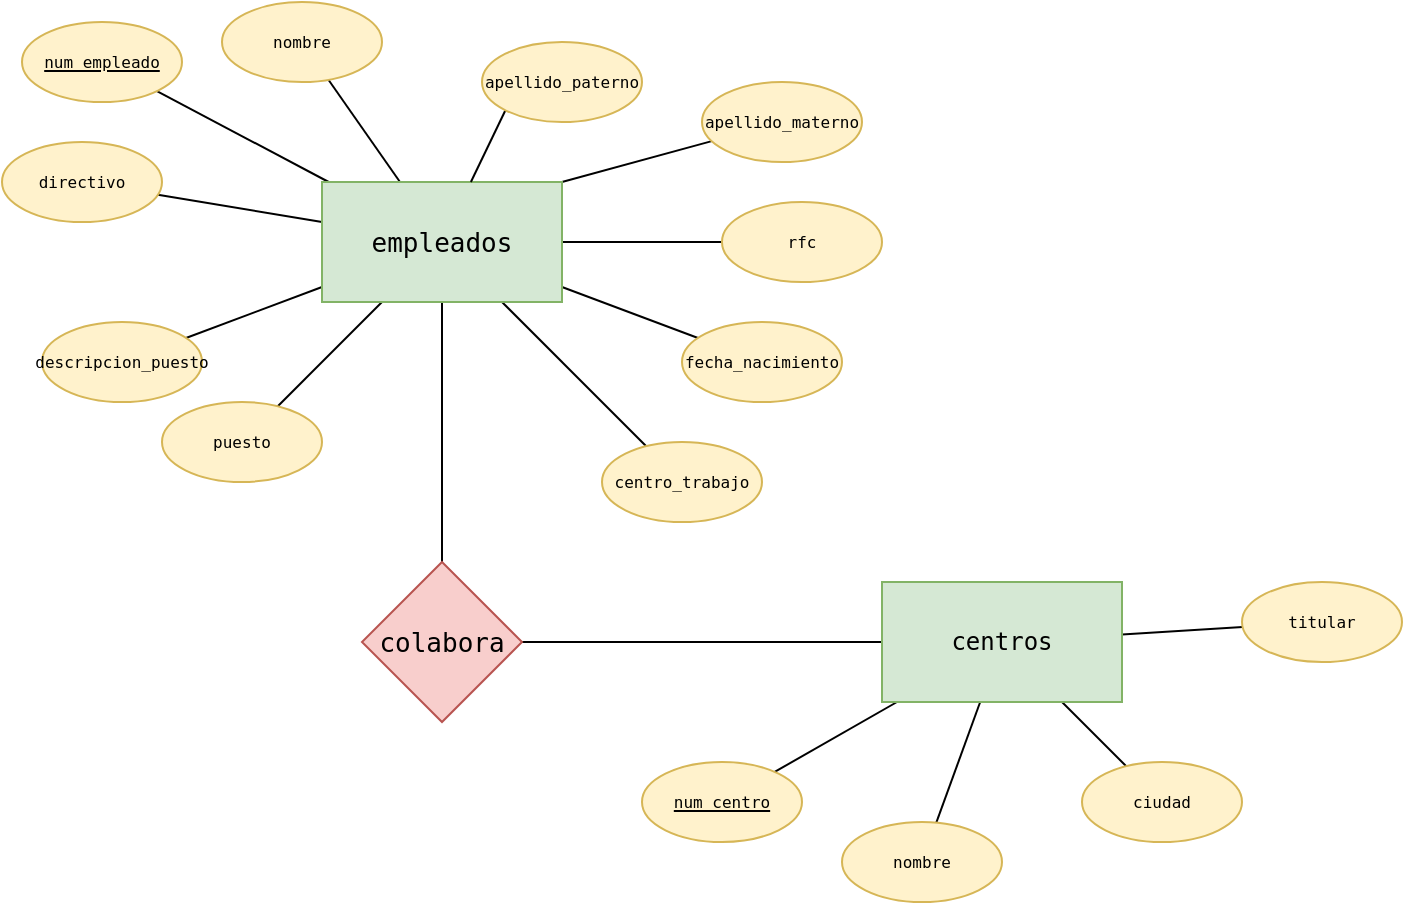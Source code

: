 <mxfile version="24.7.6">
  <diagram name="Página-1" id="Jx-Cr21jr8irGLXOOyPi">
    <mxGraphModel dx="1035" dy="600" grid="1" gridSize="10" guides="1" tooltips="1" connect="1" arrows="1" fold="1" page="1" pageScale="1" pageWidth="850" pageHeight="1100" math="0" shadow="0">
      <root>
        <mxCell id="0" />
        <mxCell id="1" parent="0" />
        <mxCell id="u9mKOHVxwRh-RmLvf2e5-12" style="rounded=0;orthogonalLoop=1;jettySize=auto;html=1;endArrow=none;endFill=0;" edge="1" parent="1" source="u9mKOHVxwRh-RmLvf2e5-1" target="u9mKOHVxwRh-RmLvf2e5-2">
          <mxGeometry relative="1" as="geometry" />
        </mxCell>
        <mxCell id="u9mKOHVxwRh-RmLvf2e5-13" style="rounded=0;orthogonalLoop=1;jettySize=auto;html=1;endArrow=none;endFill=0;" edge="1" parent="1" source="u9mKOHVxwRh-RmLvf2e5-1" target="u9mKOHVxwRh-RmLvf2e5-3">
          <mxGeometry relative="1" as="geometry" />
        </mxCell>
        <mxCell id="u9mKOHVxwRh-RmLvf2e5-14" style="rounded=0;orthogonalLoop=1;jettySize=auto;html=1;endArrow=none;endFill=0;" edge="1" parent="1" source="u9mKOHVxwRh-RmLvf2e5-1" target="u9mKOHVxwRh-RmLvf2e5-5">
          <mxGeometry relative="1" as="geometry" />
        </mxCell>
        <mxCell id="u9mKOHVxwRh-RmLvf2e5-15" style="rounded=0;orthogonalLoop=1;jettySize=auto;html=1;endArrow=none;endFill=0;" edge="1" parent="1" source="u9mKOHVxwRh-RmLvf2e5-1" target="u9mKOHVxwRh-RmLvf2e5-7">
          <mxGeometry relative="1" as="geometry" />
        </mxCell>
        <mxCell id="u9mKOHVxwRh-RmLvf2e5-16" style="rounded=0;orthogonalLoop=1;jettySize=auto;html=1;endArrow=none;endFill=0;" edge="1" parent="1" source="u9mKOHVxwRh-RmLvf2e5-1" target="u9mKOHVxwRh-RmLvf2e5-4">
          <mxGeometry relative="1" as="geometry" />
        </mxCell>
        <mxCell id="u9mKOHVxwRh-RmLvf2e5-18" style="rounded=0;orthogonalLoop=1;jettySize=auto;html=1;endArrow=none;endFill=0;" edge="1" parent="1" source="u9mKOHVxwRh-RmLvf2e5-1" target="u9mKOHVxwRh-RmLvf2e5-11">
          <mxGeometry relative="1" as="geometry" />
        </mxCell>
        <mxCell id="u9mKOHVxwRh-RmLvf2e5-19" style="rounded=0;orthogonalLoop=1;jettySize=auto;html=1;endArrow=none;endFill=0;" edge="1" parent="1" source="u9mKOHVxwRh-RmLvf2e5-1" target="u9mKOHVxwRh-RmLvf2e5-10">
          <mxGeometry relative="1" as="geometry" />
        </mxCell>
        <mxCell id="u9mKOHVxwRh-RmLvf2e5-20" style="rounded=0;orthogonalLoop=1;jettySize=auto;html=1;endArrow=none;endFill=0;" edge="1" parent="1" source="u9mKOHVxwRh-RmLvf2e5-1" target="u9mKOHVxwRh-RmLvf2e5-6">
          <mxGeometry relative="1" as="geometry" />
        </mxCell>
        <mxCell id="u9mKOHVxwRh-RmLvf2e5-24" style="rounded=0;orthogonalLoop=1;jettySize=auto;html=1;exitX=1;exitY=0;exitDx=0;exitDy=0;endArrow=none;endFill=0;" edge="1" parent="1" source="u9mKOHVxwRh-RmLvf2e5-1" target="u9mKOHVxwRh-RmLvf2e5-8">
          <mxGeometry relative="1" as="geometry" />
        </mxCell>
        <mxCell id="u9mKOHVxwRh-RmLvf2e5-26" style="edgeStyle=orthogonalEdgeStyle;rounded=0;orthogonalLoop=1;jettySize=auto;html=1;endArrow=none;endFill=0;" edge="1" parent="1" source="u9mKOHVxwRh-RmLvf2e5-1" target="u9mKOHVxwRh-RmLvf2e5-25">
          <mxGeometry relative="1" as="geometry" />
        </mxCell>
        <mxCell id="u9mKOHVxwRh-RmLvf2e5-1" value="&lt;span style=&quot;font-family: monospace; font-size: 13px;&quot;&gt;&lt;span style=&quot;color: rgb(0, 0, 0); font-size: 13px;&quot;&gt;empleados&lt;/span&gt;&lt;br style=&quot;font-size: 13px;&quot;&gt;&lt;/span&gt;" style="rounded=0;whiteSpace=wrap;html=1;fillColor=#d5e8d4;strokeColor=#82b366;fontSize=13;labelBackgroundColor=none;" vertex="1" parent="1">
          <mxGeometry x="230" y="250" width="120" height="60" as="geometry" />
        </mxCell>
        <mxCell id="u9mKOHVxwRh-RmLvf2e5-2" value="&lt;span style=&quot;font-family: monospace; font-size: 8px;&quot;&gt;&lt;span style=&quot;color: rgb(0, 0, 0); font-size: 8px;&quot;&gt;rfc&lt;/span&gt;&lt;br style=&quot;font-size: 8px;&quot;&gt;&lt;/span&gt;" style="ellipse;whiteSpace=wrap;html=1;fillColor=#fff2cc;strokeColor=#d6b656;fontSize=8;labelBackgroundColor=none;" vertex="1" parent="1">
          <mxGeometry x="430" y="260" width="80" height="40" as="geometry" />
        </mxCell>
        <mxCell id="u9mKOHVxwRh-RmLvf2e5-3" value="&lt;span style=&quot;font-family: monospace; font-size: 8px;&quot;&gt;&lt;span style=&quot;color: rgb(0, 0, 0); font-size: 8px;&quot;&gt;directivo&lt;/span&gt;&lt;br style=&quot;font-size: 8px;&quot;&gt;&lt;/span&gt;" style="ellipse;whiteSpace=wrap;html=1;fillColor=#fff2cc;strokeColor=#d6b656;fontSize=8;labelBackgroundColor=none;" vertex="1" parent="1">
          <mxGeometry x="70" y="230" width="80" height="40" as="geometry" />
        </mxCell>
        <mxCell id="u9mKOHVxwRh-RmLvf2e5-4" value="&lt;span style=&quot;font-family: monospace; font-size: 8px;&quot;&gt;&lt;span style=&quot;color: rgb(0, 0, 0); font-size: 8px;&quot;&gt;descripcion_puesto&lt;/span&gt;&lt;br style=&quot;font-size: 8px;&quot;&gt;&lt;/span&gt;" style="ellipse;whiteSpace=wrap;html=1;fillColor=#fff2cc;strokeColor=#d6b656;fontSize=8;labelBackgroundColor=none;" vertex="1" parent="1">
          <mxGeometry x="90" y="320" width="80" height="40" as="geometry" />
        </mxCell>
        <mxCell id="u9mKOHVxwRh-RmLvf2e5-5" value="&lt;span style=&quot;font-family: monospace; font-size: 8px;&quot;&gt;&lt;span style=&quot;color: rgb(0, 0, 0); font-size: 8px;&quot;&gt;puesto&lt;/span&gt;&lt;br style=&quot;font-size: 8px;&quot;&gt;&lt;/span&gt;" style="ellipse;whiteSpace=wrap;html=1;fillColor=#fff2cc;strokeColor=#d6b656;fontSize=8;labelBackgroundColor=none;" vertex="1" parent="1">
          <mxGeometry x="150" y="360" width="80" height="40" as="geometry" />
        </mxCell>
        <mxCell id="u9mKOHVxwRh-RmLvf2e5-6" value="&lt;span style=&quot;font-family: monospace; font-size: 8px;&quot;&gt;&lt;span style=&quot;color: rgb(0, 0, 0); font-size: 8px;&quot;&gt;centro_trabajo&lt;/span&gt;&lt;br style=&quot;font-size: 8px;&quot;&gt;&lt;/span&gt;" style="ellipse;whiteSpace=wrap;html=1;fillColor=#fff2cc;strokeColor=#d6b656;fontSize=8;labelBackgroundColor=none;" vertex="1" parent="1">
          <mxGeometry x="370" y="380" width="80" height="40" as="geometry" />
        </mxCell>
        <mxCell id="u9mKOHVxwRh-RmLvf2e5-7" value="&lt;span style=&quot;font-family: monospace; font-size: 8px;&quot;&gt;&lt;span style=&quot;color: rgb(0, 0, 0); font-size: 8px;&quot;&gt;fecha_nacimiento&lt;/span&gt;&lt;br style=&quot;font-size: 8px;&quot;&gt;&lt;/span&gt;" style="ellipse;whiteSpace=wrap;html=1;fillColor=#fff2cc;strokeColor=#d6b656;fontSize=8;labelBackgroundColor=none;" vertex="1" parent="1">
          <mxGeometry x="410" y="320" width="80" height="40" as="geometry" />
        </mxCell>
        <mxCell id="u9mKOHVxwRh-RmLvf2e5-23" style="rounded=0;orthogonalLoop=1;jettySize=auto;html=1;exitX=0;exitY=1;exitDx=0;exitDy=0;endArrow=none;endFill=0;" edge="1" parent="1" source="u9mKOHVxwRh-RmLvf2e5-9" target="u9mKOHVxwRh-RmLvf2e5-1">
          <mxGeometry relative="1" as="geometry" />
        </mxCell>
        <mxCell id="u9mKOHVxwRh-RmLvf2e5-9" value="&lt;span style=&quot;font-family: monospace; font-size: 8px;&quot;&gt;&lt;span style=&quot;color: rgb(0, 0, 0); font-size: 8px;&quot;&gt;apellido_paterno&lt;/span&gt;&lt;br style=&quot;font-size: 8px;&quot;&gt;&lt;/span&gt;" style="ellipse;whiteSpace=wrap;html=1;fillColor=#fff2cc;strokeColor=#d6b656;fontSize=8;labelBackgroundColor=none;" vertex="1" parent="1">
          <mxGeometry x="310" y="180" width="80" height="40" as="geometry" />
        </mxCell>
        <mxCell id="u9mKOHVxwRh-RmLvf2e5-10" value="&lt;span style=&quot;font-family: monospace; font-size: 8px;&quot;&gt;&lt;span style=&quot;color: rgb(0, 0, 0); font-size: 8px;&quot;&gt;nombre&lt;/span&gt;&lt;br style=&quot;font-size: 8px;&quot;&gt;&lt;/span&gt;" style="ellipse;whiteSpace=wrap;html=1;fillColor=#fff2cc;strokeColor=#d6b656;fontSize=8;labelBackgroundColor=none;" vertex="1" parent="1">
          <mxGeometry x="180" y="160" width="80" height="40" as="geometry" />
        </mxCell>
        <mxCell id="u9mKOHVxwRh-RmLvf2e5-11" value="&lt;u&gt;&lt;span style=&quot;font-family: monospace; font-size: 8px;&quot;&gt;&lt;span style=&quot;color: rgb(0, 0, 0); font-size: 8px;&quot;&gt;num_empleado&lt;/span&gt;&lt;br style=&quot;font-size: 8px;&quot;&gt;&lt;/span&gt;&lt;/u&gt;" style="ellipse;whiteSpace=wrap;html=1;fillColor=#fff2cc;strokeColor=#d6b656;fontSize=8;labelBackgroundColor=none;" vertex="1" parent="1">
          <mxGeometry x="80" y="170" width="80" height="40" as="geometry" />
        </mxCell>
        <mxCell id="u9mKOHVxwRh-RmLvf2e5-8" value="&lt;span style=&quot;font-family: monospace; font-size: 8px;&quot;&gt;&lt;span style=&quot;color: rgb(0, 0, 0); font-size: 8px;&quot;&gt;apellido_materno&lt;/span&gt;&lt;br style=&quot;font-size: 8px;&quot;&gt;&lt;/span&gt;" style="ellipse;whiteSpace=wrap;html=1;fillColor=#fff2cc;strokeColor=#d6b656;fontSize=8;labelBackgroundColor=none;" vertex="1" parent="1">
          <mxGeometry x="420" y="200" width="80" height="40" as="geometry" />
        </mxCell>
        <mxCell id="u9mKOHVxwRh-RmLvf2e5-28" style="rounded=0;orthogonalLoop=1;jettySize=auto;html=1;labelBackgroundColor=none;endArrow=none;endFill=0;" edge="1" parent="1" source="u9mKOHVxwRh-RmLvf2e5-25" target="u9mKOHVxwRh-RmLvf2e5-27">
          <mxGeometry relative="1" as="geometry" />
        </mxCell>
        <mxCell id="u9mKOHVxwRh-RmLvf2e5-25" value="&lt;span style=&quot;font-family: monospace; font-size: 13px;&quot;&gt;&lt;span style=&quot;color: rgb(0, 0, 0); font-size: 13px;&quot;&gt;colabora&lt;/span&gt;&lt;br style=&quot;font-size: 13px;&quot;&gt;&lt;/span&gt;" style="rhombus;whiteSpace=wrap;html=1;fillColor=#f8cecc;strokeColor=#b85450;labelBackgroundColor=none;fontSize=13;" vertex="1" parent="1">
          <mxGeometry x="250" y="440" width="80" height="80" as="geometry" />
        </mxCell>
        <mxCell id="u9mKOHVxwRh-RmLvf2e5-33" style="rounded=0;orthogonalLoop=1;jettySize=auto;html=1;endArrow=none;endFill=0;" edge="1" parent="1" source="u9mKOHVxwRh-RmLvf2e5-27" target="u9mKOHVxwRh-RmLvf2e5-29">
          <mxGeometry relative="1" as="geometry" />
        </mxCell>
        <mxCell id="u9mKOHVxwRh-RmLvf2e5-34" style="rounded=0;orthogonalLoop=1;jettySize=auto;html=1;endArrow=none;endFill=0;" edge="1" parent="1" source="u9mKOHVxwRh-RmLvf2e5-27" target="u9mKOHVxwRh-RmLvf2e5-30">
          <mxGeometry relative="1" as="geometry" />
        </mxCell>
        <mxCell id="u9mKOHVxwRh-RmLvf2e5-35" style="rounded=0;orthogonalLoop=1;jettySize=auto;html=1;endArrow=none;endFill=0;" edge="1" parent="1" source="u9mKOHVxwRh-RmLvf2e5-27" target="u9mKOHVxwRh-RmLvf2e5-32">
          <mxGeometry relative="1" as="geometry" />
        </mxCell>
        <mxCell id="u9mKOHVxwRh-RmLvf2e5-36" style="rounded=0;orthogonalLoop=1;jettySize=auto;html=1;endArrow=none;endFill=0;" edge="1" parent="1" source="u9mKOHVxwRh-RmLvf2e5-27" target="u9mKOHVxwRh-RmLvf2e5-31">
          <mxGeometry relative="1" as="geometry" />
        </mxCell>
        <mxCell id="u9mKOHVxwRh-RmLvf2e5-27" value="&lt;span style=&quot;font-family:monospace&quot;&gt;&lt;span style=&quot;color: rgb(0, 0, 0);&quot;&gt;centros&lt;/span&gt;&lt;br&gt;&lt;/span&gt;" style="rounded=0;whiteSpace=wrap;html=1;fillColor=#d5e8d4;strokeColor=#82b366;labelBackgroundColor=none;" vertex="1" parent="1">
          <mxGeometry x="510" y="450" width="120" height="60" as="geometry" />
        </mxCell>
        <mxCell id="u9mKOHVxwRh-RmLvf2e5-29" value="&lt;u&gt;&lt;span style=&quot;font-family:monospace&quot;&gt;&lt;span style=&quot;color: rgb(0, 0, 0);&quot;&gt;num_centro&lt;/span&gt;&lt;br&gt;&lt;/span&gt;&lt;/u&gt;" style="ellipse;whiteSpace=wrap;html=1;fillColor=#fff2cc;strokeColor=#d6b656;fontSize=8;labelBackgroundColor=none;" vertex="1" parent="1">
          <mxGeometry x="390" y="540" width="80" height="40" as="geometry" />
        </mxCell>
        <mxCell id="u9mKOHVxwRh-RmLvf2e5-30" value="&lt;span style=&quot;font-family:monospace&quot;&gt;&lt;span style=&quot;color: rgb(0, 0, 0);&quot;&gt;nombre&lt;/span&gt;&lt;br&gt;&lt;/span&gt;" style="ellipse;whiteSpace=wrap;html=1;fillColor=#fff2cc;strokeColor=#d6b656;fontSize=8;labelBackgroundColor=none;" vertex="1" parent="1">
          <mxGeometry x="490" y="570" width="80" height="40" as="geometry" />
        </mxCell>
        <mxCell id="u9mKOHVxwRh-RmLvf2e5-31" value="&lt;span style=&quot;font-family:monospace&quot;&gt;&lt;span style=&quot;color: rgb(0, 0, 0);&quot;&gt;ciudad&lt;/span&gt;&lt;br&gt;&lt;/span&gt;" style="ellipse;whiteSpace=wrap;html=1;fillColor=#fff2cc;strokeColor=#d6b656;fontSize=8;labelBackgroundColor=none;" vertex="1" parent="1">
          <mxGeometry x="610" y="540" width="80" height="40" as="geometry" />
        </mxCell>
        <mxCell id="u9mKOHVxwRh-RmLvf2e5-32" value="&lt;span style=&quot;font-family:monospace&quot;&gt;&lt;span style=&quot;color: rgb(0, 0, 0);&quot;&gt;titular&lt;/span&gt;&lt;br&gt;&lt;/span&gt;" style="ellipse;whiteSpace=wrap;html=1;fillColor=#fff2cc;strokeColor=#d6b656;fontSize=8;labelBackgroundColor=none;" vertex="1" parent="1">
          <mxGeometry x="690" y="450" width="80" height="40" as="geometry" />
        </mxCell>
      </root>
    </mxGraphModel>
  </diagram>
</mxfile>

